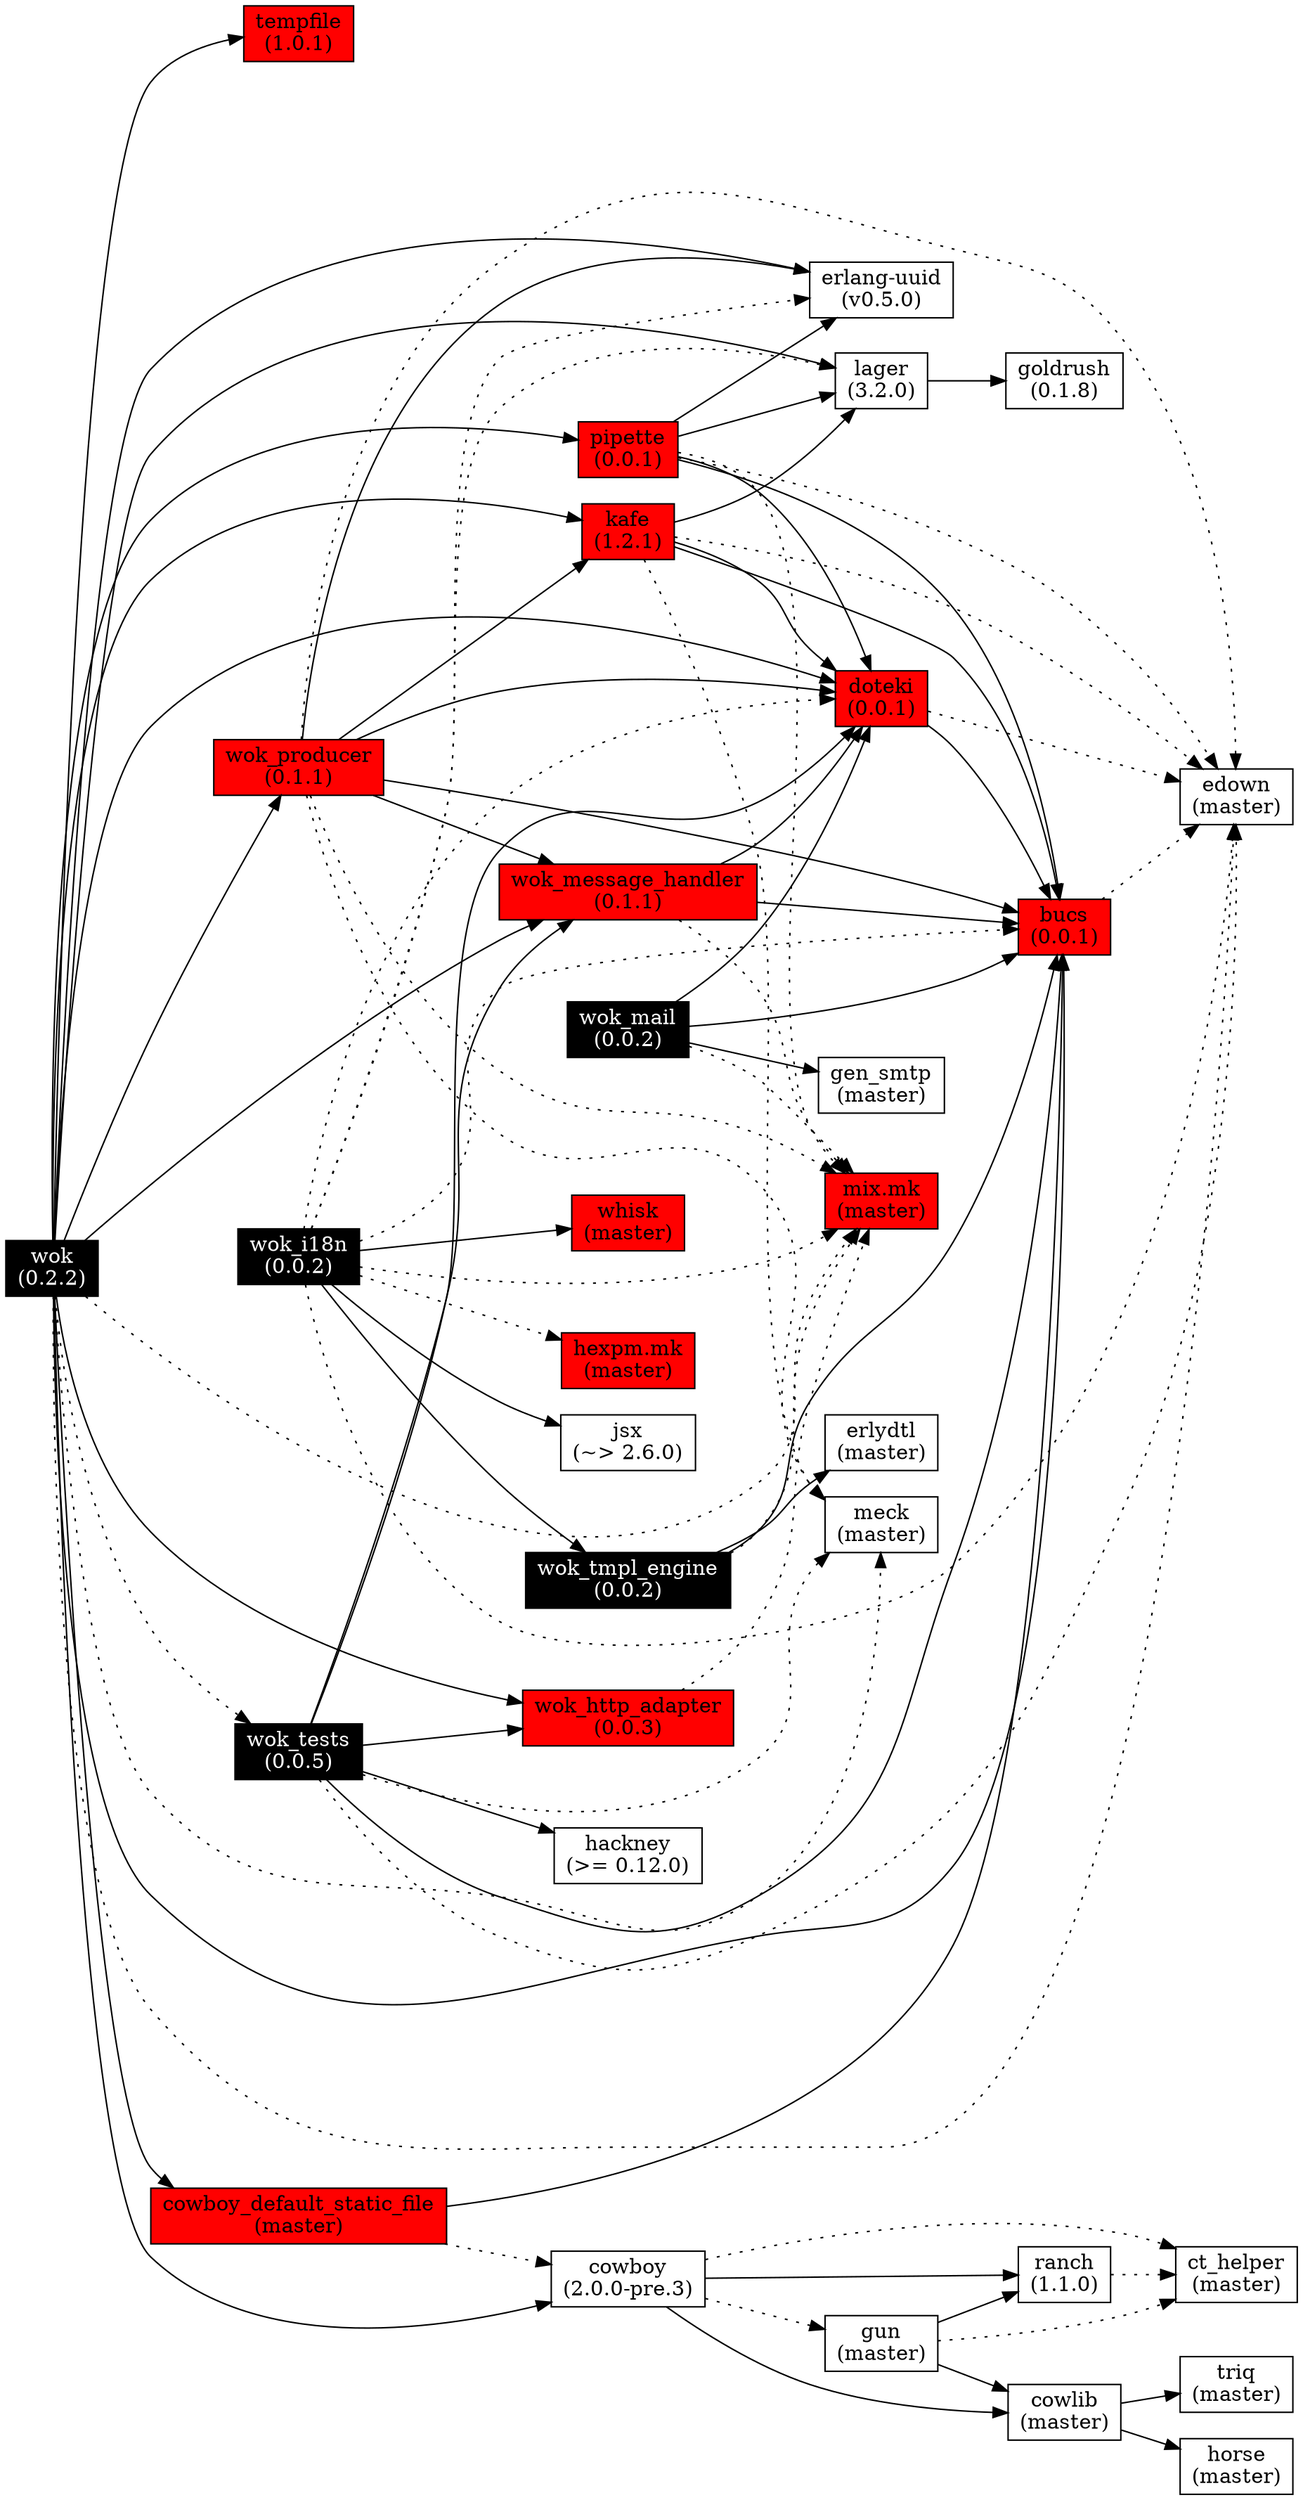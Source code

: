 digraph wok_deps {
  node[shape=box];
  graph[
    overlap=false,
    splines=spline;
    rankdir=LR;
  ]

  wok[label="wok\n(0.2.2)", fontcolor="white", style="filled", fillcolor="black"];
  lager[label="lager\n(3.2.0)"];
  wok_http_adapter[label="wok_http_adapter\n(0.0.3)", style="filled", fillcolor="red"];
  wok_message_handler[label="wok_message_handler\n(0.1.1)", style="filled", fillcolor="red"];
  wok_producer[label="wok_producer\n(0.1.1)", style="filled", fillcolor="red"];
  pipette[label="pipette\n(0.0.1)", style="filled", fillcolor="red"];
  kafe[label="kafe\n(1.2.1)", style="filled", fillcolor="red"];
  cowboy[label="cowboy\n(2.0.0-pre.3)"];
  cowboy_default_static_file[label="cowboy_default_static_file\n(master)", style="filled", fillcolor="red"];
  tempfile[label="tempfile\n(1.0.1)", style="filled", fillcolor="red"];
  bucs[label="bucs\n(0.0.1)", style="filled", fillcolor="red"];
  doteki[label="doteki\n(0.0.1)", style="filled", fillcolor="red"];
  uuid[label="erlang-uuid\n(v0.5.0)"];
  mix_mk[label="mix.mk\n(master)", style="filled", fillcolor="red"];
  edown[label="edown\n(master)"];
  meck[label="meck\n(master)"];
  wok_tests[label="wok_tests\n(0.0.5)", fontcolor="white", style="filled", fillcolor="black"];
  goldrush[label="goldrush\n(0.1.8)"];
  cowlib[label="cowlib\n(master)"];
  ranch[label="ranch\n(1.1.0)"];
  gun[label="gun\n(master)"];
  ct_helper[label="ct_helper\n(master)"];
  hackney[label="hackney\n(>= 0.12.0)"];
  horse[label="horse\n(master)"];
  triq[label="triq\n(master)"];
  wok_mail[label="wok_mail\n(0.0.2)", fontcolor="white", style="filled", fillcolor="black"];
  gen_smtp[label="gen_smtp\n(master)"];
  wok_i18n[label="wok_i18n\n(0.0.2)", fontcolor="white", style="filled", fillcolor="black"];
  hexpm_mk[label="hexpm.mk\n(master)", style="filled", fillcolor="red"];
  jsx[label="jsx\n(~> 2.6.0)"];
  whisk[label="whisk\n(master)", style="filled", fillcolor="red"];
  wok_tmpl_engine[label="wok_tmpl_engine\n(0.0.2)", fontcolor="white", style="filled", fillcolor="black"];
  erlydtl[label="erlydtl\n(master)"];

  wok -> lager;
  wok -> wok_http_adapter;
  wok -> wok_message_handler;
  wok -> wok_producer;
  wok -> pipette;
  wok -> kafe;
  wok -> cowboy;
  wok -> cowboy_default_static_file;
  wok -> bucs;
  wok -> doteki;
  wok -> uuid;
  wok -> tempfile;
  wok-> mix_mk[style=dotted];
  wok-> edown[style=dotted];
  wok-> wok_tests[style=dotted];
  wok-> meck[style=dotted];

  lager -> goldrush;

  wok_http_adapter -> mix_mk[style=dotted];

  wok_message_handler -> bucs;
  wok_message_handler -> doteki;
  wok_message_handler -> mix_mk[style=dotted];

  wok_producer -> wok_message_handler;
  wok_producer -> kafe;
  wok_producer -> bucs;
  wok_producer -> doteki;
  wok_producer -> uuid;
  wok_producer -> edown[style=dotted];
  wok_producer -> meck[style=dotted];
  wok_producer -> mix_mk[style=dotted];

  pipette -> lager;
  pipette -> bucs;
  pipette -> doteki;
  pipette -> uuid;
  pipette -> edown[style=dotted];
  pipette -> mix_mk[style=dotted];

  kafe -> lager;
  kafe -> bucs;
  kafe -> doteki;
  kafe -> edown[style=dotted];
  kafe -> meck[style=dotted];

  cowboy -> cowlib;
  cowboy -> ranch;
  cowboy -> ct_helper[style=dotted];
  cowboy -> gun[style=dotted];

  cowboy_default_static_file -> bucs;
  cowboy_default_static_file -> cowboy[style=dotted];

  bucs -> edown[style=dotted];

  doteki -> bucs;
  doteki -> edown[style=dotted];

  wok_tests -> bucs;
  wok_tests -> wok_http_adapter;
  wok_tests -> wok_message_handler;
  wok_tests -> doteki;
  wok_tests -> hackney;
  wok_tests -> edown[style=dotted];
  wok_tests -> meck[style=dotted];

  cowlib -> horse;
  cowlib -> triq;

  ranch -> ct_helper[style=dotted];

  gun -> cowlib;
  gun -> ranch;
  gun -> ct_helper[style=dotted];

  wok_mail -> bucs;
  wok_mail -> doteki;
  wok_mail -> gen_smtp;
  wok_mail -> mix_mk[style=dotted];

  wok_i18n -> whisk;
  wok_i18n -> wok_tmpl_engine;
  wok_i18n -> jsx;
  wok_i18n -> mix_mk[style=dotted];
  wok_i18n -> hexpm_mk[style=dotted];
  wok_i18n -> lager[style=dotted];
  wok_i18n -> doteki[style=dotted];
  wok_i18n -> bucs[style=dotted];
  wok_i18n -> uuid[style=dotted];
  wok_i18n -> edown[style=dotted];

  wok_tmpl_engine -> erlydtl;
  wok_tmpl_engine -> bucs;
  wok_tmpl_engine -> mix_mk[style=dotted];
}
